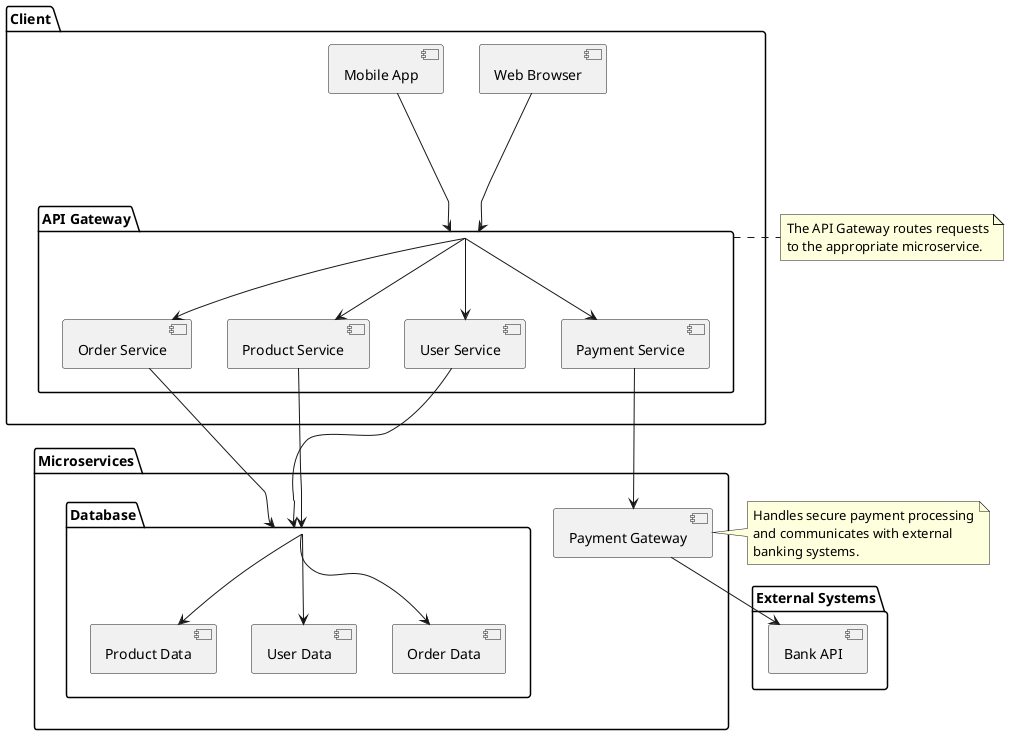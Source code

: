 @startuml
'https://plantuml.com/component-diagram

package "Client" {
  [Web Browser] ---> [API Gateway]
  [Mobile App] ---> [API Gateway]
}

package "API Gateway" {
  [API Gateway] --> [User Service]
  [API Gateway] --> [Product Service]
  [API Gateway] --> [Order Service]
  [API Gateway] --> [Payment Service]
}

package "Microservices" {
  [User Service] --> [Database]
  [Order Service] --> [Database]
  [Product Service] --> [Database]
  [Payment Service] --> [Payment Gateway]
}

package "Database" {
  [Database] --> [User Data]
  [Database] --> [Product Data]
  [Database] --> [Order Data]
}

package "External Systems" {
  [Payment Gateway] --> [Bank API]
}

note right of [API Gateway]
  The API Gateway routes requests
  to the appropriate microservice.
end note

note right of [Payment Gateway]
  Handles secure payment processing
  and communicates with external
  banking systems.
end note

@enduml